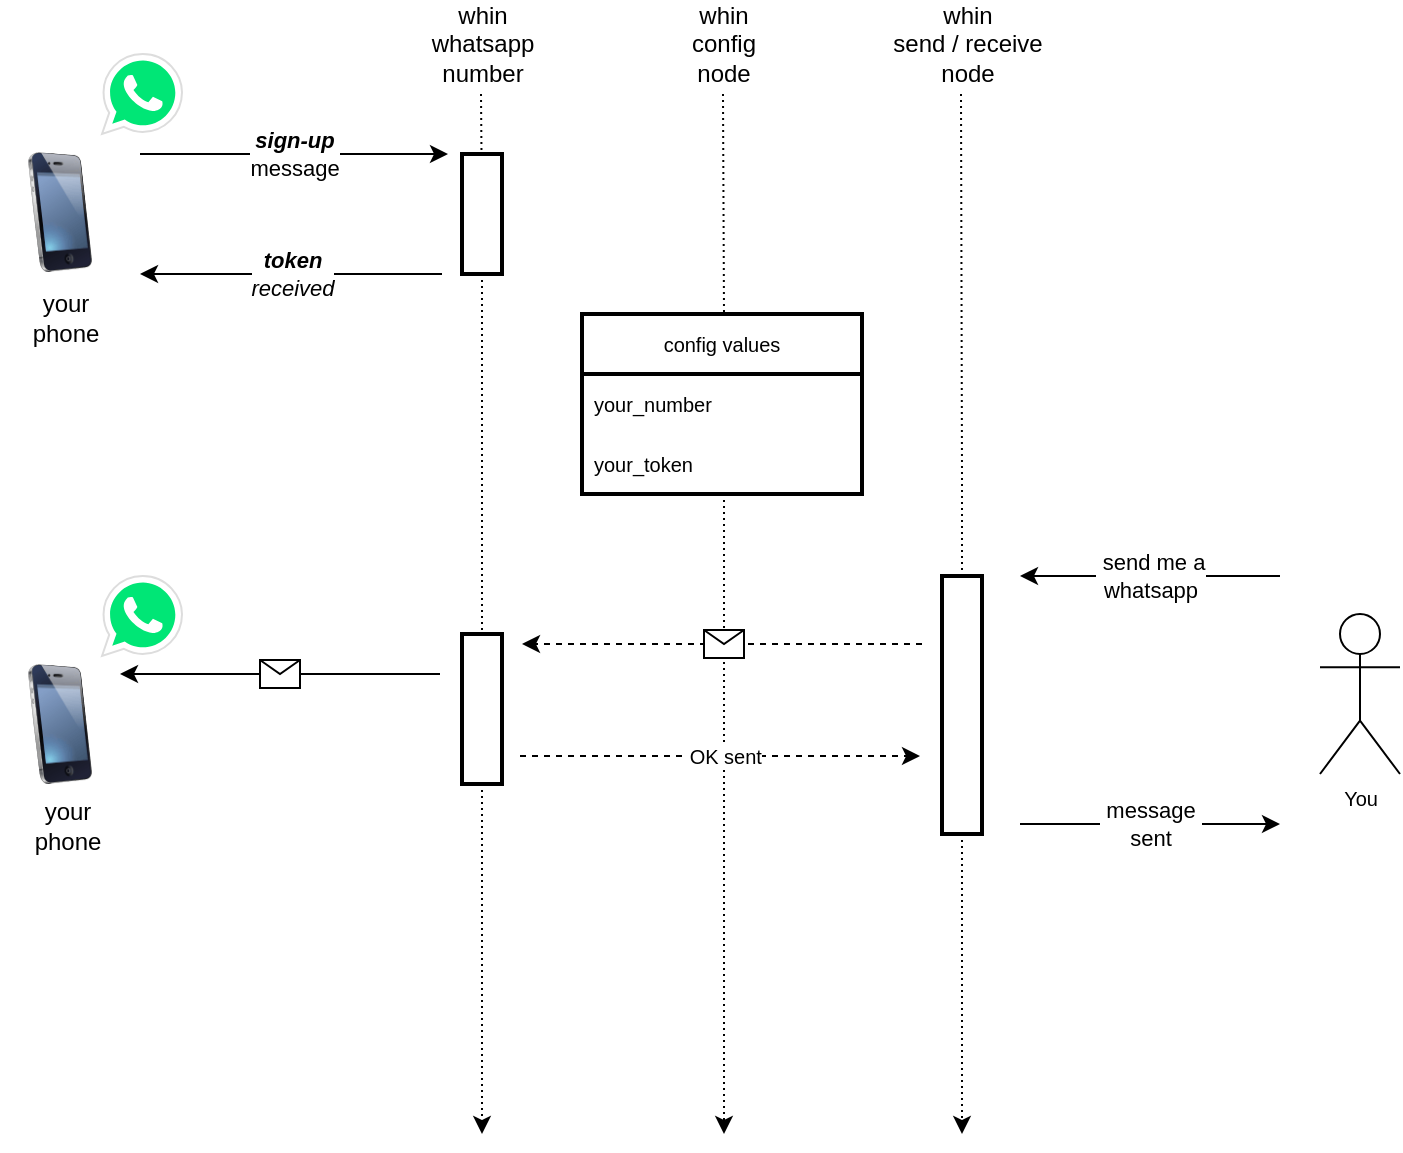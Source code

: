 <mxfile version="15.9.1" type="github">
  <diagram id="_MvJRwbRlFDB8sVFde09" name="Page-1">
    <mxGraphModel dx="1054" dy="613" grid="0" gridSize="10" guides="1" tooltips="1" connect="1" arrows="1" fold="1" page="1" pageScale="1" pageWidth="827" pageHeight="1169" background="#ffffff" math="0" shadow="0">
      <root>
        <mxCell id="0" />
        <mxCell id="1" parent="0" />
        <mxCell id="hoSV_VR0XofI_3oThBMX-7" value="" style="endArrow=classic;html=1;rounded=0;startArrow=none;dashed=1;dashPattern=1 2;strokeWidth=1;" parent="1" source="hoSV_VR0XofI_3oThBMX-4" edge="1">
          <mxGeometry width="50" height="50" relative="1" as="geometry">
            <mxPoint x="280.5" y="160" as="sourcePoint" />
            <mxPoint x="281" y="680" as="targetPoint" />
          </mxGeometry>
        </mxCell>
        <mxCell id="hoSV_VR0XofI_3oThBMX-4" value="" style="verticalLabelPosition=bottom;verticalAlign=top;html=1;shape=mxgraph.basic.rect;fillColor2=none;strokeWidth=2;size=20;indent=5;" parent="1" vertex="1">
          <mxGeometry x="271" y="190" width="20" height="60" as="geometry" />
        </mxCell>
        <mxCell id="hoSV_VR0XofI_3oThBMX-8" value="" style="endArrow=none;html=1;rounded=0;dashed=1;dashPattern=1 2;" parent="1" target="hoSV_VR0XofI_3oThBMX-4" edge="1">
          <mxGeometry width="50" height="50" relative="1" as="geometry">
            <mxPoint x="280.5" y="160" as="sourcePoint" />
            <mxPoint x="280.5" y="760" as="targetPoint" />
          </mxGeometry>
        </mxCell>
        <mxCell id="hoSV_VR0XofI_3oThBMX-9" value="" style="endArrow=classic;html=1;rounded=0;startArrow=none;exitX=0.5;exitY=1;exitDx=0;exitDy=0;dashed=1;dashPattern=1 2;" parent="1" edge="1">
          <mxGeometry width="50" height="50" relative="1" as="geometry">
            <mxPoint x="402" y="360" as="sourcePoint" />
            <mxPoint x="402" y="680" as="targetPoint" />
          </mxGeometry>
        </mxCell>
        <mxCell id="hoSV_VR0XofI_3oThBMX-11" value="" style="endArrow=none;html=1;rounded=0;entryX=0.5;entryY=0;entryDx=0;entryDy=0;dashed=1;dashPattern=1 2;" parent="1" edge="1">
          <mxGeometry width="50" height="50" relative="1" as="geometry">
            <mxPoint x="401.5" y="160" as="sourcePoint" />
            <mxPoint x="402" y="270" as="targetPoint" />
          </mxGeometry>
        </mxCell>
        <mxCell id="hoSV_VR0XofI_3oThBMX-12" value="" style="endArrow=classic;html=1;rounded=0;startArrow=none;dashed=1;dashPattern=1 2;" parent="1" source="hoSV_VR0XofI_3oThBMX-13" edge="1">
          <mxGeometry width="50" height="50" relative="1" as="geometry">
            <mxPoint x="520.5" y="160" as="sourcePoint" />
            <mxPoint x="521" y="680" as="targetPoint" />
            <Array as="points">
              <mxPoint x="521" y="610" />
            </Array>
          </mxGeometry>
        </mxCell>
        <mxCell id="hoSV_VR0XofI_3oThBMX-13" value="" style="verticalLabelPosition=bottom;verticalAlign=top;html=1;shape=mxgraph.basic.rect;fillColor2=none;strokeWidth=2;size=20;indent=5;" parent="1" vertex="1">
          <mxGeometry x="511" y="401" width="20" height="129" as="geometry" />
        </mxCell>
        <mxCell id="hoSV_VR0XofI_3oThBMX-14" value="" style="endArrow=none;html=1;rounded=0;dashed=1;dashPattern=1 2;" parent="1" target="hoSV_VR0XofI_3oThBMX-13" edge="1">
          <mxGeometry width="50" height="50" relative="1" as="geometry">
            <mxPoint x="520.5" y="160" as="sourcePoint" />
            <mxPoint x="520.5" y="760" as="targetPoint" />
            <Array as="points">
              <mxPoint x="521" y="350" />
            </Array>
          </mxGeometry>
        </mxCell>
        <mxCell id="hoSV_VR0XofI_3oThBMX-15" value="" style="endArrow=classic;html=1;rounded=0;" parent="1" edge="1">
          <mxGeometry relative="1" as="geometry">
            <mxPoint x="110" y="190" as="sourcePoint" />
            <mxPoint x="264" y="190" as="targetPoint" />
          </mxGeometry>
        </mxCell>
        <mxCell id="hoSV_VR0XofI_3oThBMX-16" value="&lt;div&gt;&lt;i&gt;&lt;b&gt;sign-up&lt;/b&gt;&lt;/i&gt;&lt;/div&gt;&lt;div&gt;message&lt;/div&gt;" style="edgeLabel;resizable=0;html=1;align=center;verticalAlign=middle;" parent="hoSV_VR0XofI_3oThBMX-15" connectable="0" vertex="1">
          <mxGeometry relative="1" as="geometry" />
        </mxCell>
        <mxCell id="hoSV_VR0XofI_3oThBMX-17" value="" style="endArrow=classic;html=1;rounded=0;" parent="1" edge="1">
          <mxGeometry relative="1" as="geometry">
            <mxPoint x="261" y="250" as="sourcePoint" />
            <mxPoint x="110" y="250" as="targetPoint" />
          </mxGeometry>
        </mxCell>
        <mxCell id="hoSV_VR0XofI_3oThBMX-18" value="&lt;div&gt;&lt;i&gt;&lt;b&gt;token&lt;/b&gt;&lt;/i&gt;&lt;/div&gt;&lt;div&gt;&lt;i&gt;received&lt;br&gt;&lt;b&gt;&lt;/b&gt;&lt;/i&gt;&lt;/div&gt;" style="edgeLabel;resizable=0;html=1;align=center;verticalAlign=middle;" parent="hoSV_VR0XofI_3oThBMX-17" connectable="0" vertex="1">
          <mxGeometry relative="1" as="geometry" />
        </mxCell>
        <mxCell id="hoSV_VR0XofI_3oThBMX-21" value="" style="dashed=0;outlineConnect=0;html=1;align=center;labelPosition=center;verticalLabelPosition=bottom;verticalAlign=top;shape=mxgraph.weblogos.whatsapp;fillColor=#00E676;strokeColor=#dddddd" parent="1" vertex="1">
          <mxGeometry x="91" y="140" width="40" height="40" as="geometry" />
        </mxCell>
        <mxCell id="hoSV_VR0XofI_3oThBMX-22" value="" style="image;html=1;image=img/lib/clip_art/telecommunication/iPhone_128x128.png;aspect=fixed;" parent="1" vertex="1">
          <mxGeometry x="40" y="189" width="60" height="60" as="geometry" />
        </mxCell>
        <mxCell id="hoSV_VR0XofI_3oThBMX-28" value="&lt;div style=&quot;font-size: 12px;&quot;&gt;whin &lt;br style=&quot;font-size: 12px;&quot;&gt;&lt;/div&gt;&lt;div style=&quot;font-size: 12px;&quot;&gt;config node&lt;/div&gt;" style="text;html=1;strokeColor=none;fillColor=none;align=center;verticalAlign=middle;whiteSpace=wrap;rounded=0;fontSize=12;" parent="1" vertex="1">
          <mxGeometry x="372" y="120" width="60" height="30" as="geometry" />
        </mxCell>
        <mxCell id="hoSV_VR0XofI_3oThBMX-29" value="&lt;div style=&quot;font-size: 12px;&quot;&gt;whin &lt;br style=&quot;font-size: 12px;&quot;&gt;&lt;/div&gt;&lt;div style=&quot;font-size: 12px;&quot;&gt;whatsapp&lt;/div&gt;&lt;div style=&quot;font-size: 12px;&quot;&gt;number&lt;br style=&quot;font-size: 12px;&quot;&gt;&lt;/div&gt;" style="text;html=1;strokeColor=none;fillColor=none;align=center;verticalAlign=middle;whiteSpace=wrap;rounded=0;fontSize=12;" parent="1" vertex="1">
          <mxGeometry x="250.5" y="120" width="61" height="30" as="geometry" />
        </mxCell>
        <mxCell id="hoSV_VR0XofI_3oThBMX-30" value="&lt;div style=&quot;font-size: 12px;&quot;&gt;whin &lt;br style=&quot;font-size: 12px;&quot;&gt;&lt;/div&gt;&lt;div style=&quot;font-size: 12px;&quot;&gt;send / receive node&lt;/div&gt;" style="text;html=1;strokeColor=none;fillColor=none;align=center;verticalAlign=middle;whiteSpace=wrap;rounded=0;fontSize=12;" parent="1" vertex="1">
          <mxGeometry x="485" y="120" width="78" height="30" as="geometry" />
        </mxCell>
        <mxCell id="hoSV_VR0XofI_3oThBMX-31" value="" style="image;html=1;image=img/lib/clip_art/telecommunication/iPhone_128x128.png;aspect=fixed;" parent="1" vertex="1">
          <mxGeometry x="40" y="445" width="60" height="60" as="geometry" />
        </mxCell>
        <mxCell id="hoSV_VR0XofI_3oThBMX-32" value="" style="verticalLabelPosition=bottom;verticalAlign=top;html=1;shape=mxgraph.basic.rect;fillColor2=none;strokeWidth=2;size=20;indent=5;" parent="1" vertex="1">
          <mxGeometry x="271" y="430" width="20" height="75" as="geometry" />
        </mxCell>
        <mxCell id="hoSV_VR0XofI_3oThBMX-33" value="You" style="shape=umlActor;verticalLabelPosition=bottom;verticalAlign=top;html=1;outlineConnect=0;fontSize=10;" parent="1" vertex="1">
          <mxGeometry x="700" y="420" width="40" height="80" as="geometry" />
        </mxCell>
        <mxCell id="hoSV_VR0XofI_3oThBMX-36" value="" style="endArrow=classic;html=1;rounded=0;" parent="1" edge="1">
          <mxGeometry relative="1" as="geometry">
            <mxPoint x="680" y="401" as="sourcePoint" />
            <mxPoint x="550" y="401" as="targetPoint" />
          </mxGeometry>
        </mxCell>
        <mxCell id="hoSV_VR0XofI_3oThBMX-37" value="&lt;div&gt;&amp;nbsp;send me a &lt;br&gt;&lt;/div&gt;&lt;div&gt;whatsapp&lt;br&gt;&lt;/div&gt;" style="edgeLabel;resizable=0;html=1;align=center;verticalAlign=middle;" parent="hoSV_VR0XofI_3oThBMX-36" connectable="0" vertex="1">
          <mxGeometry relative="1" as="geometry" />
        </mxCell>
        <mxCell id="hoSV_VR0XofI_3oThBMX-39" value="" style="endArrow=classic;html=1;rounded=0;" parent="1" edge="1">
          <mxGeometry relative="1" as="geometry">
            <mxPoint x="550" y="525" as="sourcePoint" />
            <mxPoint x="680" y="525" as="targetPoint" />
          </mxGeometry>
        </mxCell>
        <mxCell id="hoSV_VR0XofI_3oThBMX-40" value="&amp;nbsp;message&amp;nbsp; &lt;br&gt;&lt;div&gt;sent&lt;/div&gt;" style="edgeLabel;resizable=0;html=1;align=center;verticalAlign=middle;" parent="hoSV_VR0XofI_3oThBMX-39" connectable="0" vertex="1">
          <mxGeometry relative="1" as="geometry" />
        </mxCell>
        <mxCell id="hoSV_VR0XofI_3oThBMX-42" value="config values" style="swimlane;fontStyle=0;childLayout=stackLayout;horizontal=1;startSize=30;horizontalStack=0;resizeParent=1;resizeParentMax=0;resizeLast=0;collapsible=1;marginBottom=0;fontSize=10;strokeWidth=2;" parent="1" vertex="1">
          <mxGeometry x="331" y="270" width="140" height="90" as="geometry" />
        </mxCell>
        <mxCell id="hoSV_VR0XofI_3oThBMX-43" value="your_number" style="text;strokeColor=none;fillColor=none;align=left;verticalAlign=middle;spacingLeft=4;spacingRight=4;overflow=hidden;points=[[0,0.5],[1,0.5]];portConstraint=eastwest;rotatable=0;fontSize=10;" parent="hoSV_VR0XofI_3oThBMX-42" vertex="1">
          <mxGeometry y="30" width="140" height="30" as="geometry" />
        </mxCell>
        <mxCell id="hoSV_VR0XofI_3oThBMX-44" value="your_token" style="text;strokeColor=none;fillColor=none;align=left;verticalAlign=middle;spacingLeft=4;spacingRight=4;overflow=hidden;points=[[0,0.5],[1,0.5]];portConstraint=eastwest;rotatable=0;fontSize=10;" parent="hoSV_VR0XofI_3oThBMX-42" vertex="1">
          <mxGeometry y="60" width="140" height="30" as="geometry" />
        </mxCell>
        <mxCell id="hoSV_VR0XofI_3oThBMX-47" value="" style="endArrow=classic;html=1;rounded=0;fontSize=10;dashed=1;spacingTop=0;spacingLeft=0;" parent="1" edge="1">
          <mxGeometry relative="1" as="geometry">
            <mxPoint x="501" y="435" as="sourcePoint" />
            <mxPoint x="301" y="435" as="targetPoint" />
          </mxGeometry>
        </mxCell>
        <mxCell id="hoSV_VR0XofI_3oThBMX-48" value="" style="shape=message;html=1;outlineConnect=0;fontSize=10;" parent="hoSV_VR0XofI_3oThBMX-47" vertex="1">
          <mxGeometry width="20" height="14" relative="1" as="geometry">
            <mxPoint x="-9" y="-7" as="offset" />
          </mxGeometry>
        </mxCell>
        <mxCell id="hoSV_VR0XofI_3oThBMX-49" value="" style="endArrow=classic;html=1;rounded=0;fontSize=10;entryX=1;entryY=0.25;entryDx=0;entryDy=0;" parent="1" edge="1">
          <mxGeometry relative="1" as="geometry">
            <mxPoint x="260" y="450" as="sourcePoint" />
            <mxPoint x="100" y="450" as="targetPoint" />
            <Array as="points">
              <mxPoint x="190" y="450" />
            </Array>
          </mxGeometry>
        </mxCell>
        <mxCell id="hoSV_VR0XofI_3oThBMX-50" value="" style="shape=message;html=1;outlineConnect=0;fontSize=10;" parent="hoSV_VR0XofI_3oThBMX-49" vertex="1">
          <mxGeometry width="20" height="14" relative="1" as="geometry">
            <mxPoint x="-10" y="-7" as="offset" />
          </mxGeometry>
        </mxCell>
        <mxCell id="hoSV_VR0XofI_3oThBMX-51" value="" style="endArrow=classic;html=1;rounded=0;fontSize=10;dashed=1;" parent="1" edge="1">
          <mxGeometry relative="1" as="geometry">
            <mxPoint x="300" y="491" as="sourcePoint" />
            <mxPoint x="500" y="491" as="targetPoint" />
            <Array as="points">
              <mxPoint x="390" y="491" />
            </Array>
          </mxGeometry>
        </mxCell>
        <mxCell id="hoSV_VR0XofI_3oThBMX-52" value="&amp;nbsp;OK sent " style="edgeLabel;resizable=0;html=1;align=center;verticalAlign=middle;fontSize=10;" parent="hoSV_VR0XofI_3oThBMX-51" connectable="0" vertex="1">
          <mxGeometry relative="1" as="geometry">
            <mxPoint x="1" as="offset" />
          </mxGeometry>
        </mxCell>
        <mxCell id="hoSV_VR0XofI_3oThBMX-54" value="" style="dashed=0;outlineConnect=0;html=1;align=center;labelPosition=center;verticalLabelPosition=bottom;verticalAlign=top;shape=mxgraph.weblogos.whatsapp;fillColor=#00E676;strokeColor=#dddddd" parent="1" vertex="1">
          <mxGeometry x="91" y="401" width="40" height="40" as="geometry" />
        </mxCell>
        <mxCell id="93zwurql1MCqb4KaVWXZ-2" value="your phone" style="text;html=1;strokeColor=none;fillColor=none;align=center;verticalAlign=middle;whiteSpace=wrap;rounded=0;fontSize=12;" parent="1" vertex="1">
          <mxGeometry x="43" y="257" width="60" height="30" as="geometry" />
        </mxCell>
        <mxCell id="93zwurql1MCqb4KaVWXZ-3" value="your phone" style="text;html=1;strokeColor=none;fillColor=none;align=center;verticalAlign=middle;whiteSpace=wrap;rounded=0;fontSize=12;" parent="1" vertex="1">
          <mxGeometry x="44" y="511" width="60" height="30" as="geometry" />
        </mxCell>
      </root>
    </mxGraphModel>
  </diagram>
</mxfile>
